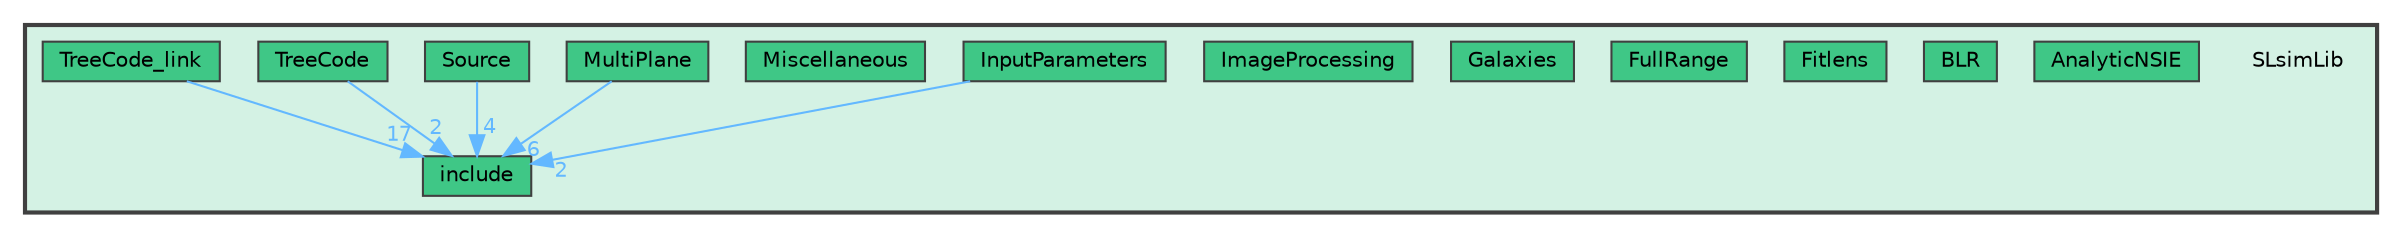 digraph "SLsimLib"
{
 // LATEX_PDF_SIZE
  bgcolor="transparent";
  edge [fontname=Helvetica,fontsize=10,labelfontname=Helvetica,labelfontsize=10];
  node [fontname=Helvetica,fontsize=10,shape=box,height=0.2,width=0.4];
  compound=true
  subgraph clusterdir_55925bd33ed9b71a1b473542f7ae7f24 {
    graph [ bgcolor="#d4f2e4", pencolor="grey25", label="", fontname=Helvetica,fontsize=10 style="filled,bold", URL="dir_55925bd33ed9b71a1b473542f7ae7f24.html",tooltip=""]
    dir_55925bd33ed9b71a1b473542f7ae7f24 [shape=plaintext, label="SLsimLib"];
  dir_ef244439670142878bc69cfbfff009e9 [label="AnalyticNSIE", fillcolor="#3fc786", color="grey25", style="filled", URL="dir_ef244439670142878bc69cfbfff009e9.html",tooltip=""];
  dir_d88c059490027f78212a44ef24f8967a [label="BLR", fillcolor="#3fc786", color="grey25", style="filled", URL="dir_d88c059490027f78212a44ef24f8967a.html",tooltip=""];
  dir_a4333009aee193e4688f2180940a9958 [label="Fitlens", fillcolor="#3fc786", color="grey25", style="filled", URL="dir_a4333009aee193e4688f2180940a9958.html",tooltip=""];
  dir_2343fce9149328545bf234cf5e4b11b4 [label="FullRange", fillcolor="#3fc786", color="grey25", style="filled", URL="dir_2343fce9149328545bf234cf5e4b11b4.html",tooltip=""];
  dir_509c00d461f31c7f046152142274e13a [label="Galaxies", fillcolor="#3fc786", color="grey25", style="filled", URL="dir_509c00d461f31c7f046152142274e13a.html",tooltip=""];
  dir_be5084d86e25290d9992f203ecd5a594 [label="ImageProcessing", fillcolor="#3fc786", color="grey25", style="filled", URL="dir_be5084d86e25290d9992f203ecd5a594.html",tooltip=""];
  dir_d255db3c0926674bed0b75f79a4d7ac7 [label="include", fillcolor="#3fc786", color="grey25", style="filled", URL="dir_d255db3c0926674bed0b75f79a4d7ac7.html",tooltip=""];
  dir_a8a1e2e13d9cef1671fbb9bc9b8f0859 [label="InputParameters", fillcolor="#3fc786", color="grey25", style="filled", URL="dir_a8a1e2e13d9cef1671fbb9bc9b8f0859.html",tooltip=""];
  dir_0cec518b9ed822f8d31f601a707ea5b3 [label="Miscellaneous", fillcolor="#3fc786", color="grey25", style="filled", URL="dir_0cec518b9ed822f8d31f601a707ea5b3.html",tooltip=""];
  dir_f566d9711f6d476bde0b4e10c58f6c84 [label="MultiPlane", fillcolor="#3fc786", color="grey25", style="filled", URL="dir_f566d9711f6d476bde0b4e10c58f6c84.html",tooltip=""];
  dir_cb428b61d941e55c08fe772b6baef088 [label="Source", fillcolor="#3fc786", color="grey25", style="filled", URL="dir_cb428b61d941e55c08fe772b6baef088.html",tooltip=""];
  dir_7c893637f3cb0c15cfbb90e98e9d1642 [label="TreeCode", fillcolor="#3fc786", color="grey25", style="filled", URL="dir_7c893637f3cb0c15cfbb90e98e9d1642.html",tooltip=""];
  dir_6ee2e11cdb24cab59fcab4736a96f2c5 [label="TreeCode_link", fillcolor="#3fc786", color="grey25", style="filled", URL="dir_6ee2e11cdb24cab59fcab4736a96f2c5.html",tooltip=""];
  }
  dir_a8a1e2e13d9cef1671fbb9bc9b8f0859->dir_d255db3c0926674bed0b75f79a4d7ac7 [headlabel="2", labeldistance=1.5 headhref="dir_000010_000009.html" href="dir_000010_000009.html" color="steelblue1" fontcolor="steelblue1"];
  dir_f566d9711f6d476bde0b4e10c58f6c84->dir_d255db3c0926674bed0b75f79a4d7ac7 [headlabel="6", labeldistance=1.5 headhref="dir_000013_000009.html" href="dir_000013_000009.html" color="steelblue1" fontcolor="steelblue1"];
  dir_cb428b61d941e55c08fe772b6baef088->dir_d255db3c0926674bed0b75f79a4d7ac7 [headlabel="4", labeldistance=1.5 headhref="dir_000015_000009.html" href="dir_000015_000009.html" color="steelblue1" fontcolor="steelblue1"];
  dir_7c893637f3cb0c15cfbb90e98e9d1642->dir_d255db3c0926674bed0b75f79a4d7ac7 [headlabel="2", labeldistance=1.5 headhref="dir_000016_000009.html" href="dir_000016_000009.html" color="steelblue1" fontcolor="steelblue1"];
  dir_6ee2e11cdb24cab59fcab4736a96f2c5->dir_d255db3c0926674bed0b75f79a4d7ac7 [headlabel="17", labeldistance=1.5 headhref="dir_000017_000009.html" href="dir_000017_000009.html" color="steelblue1" fontcolor="steelblue1"];
}
